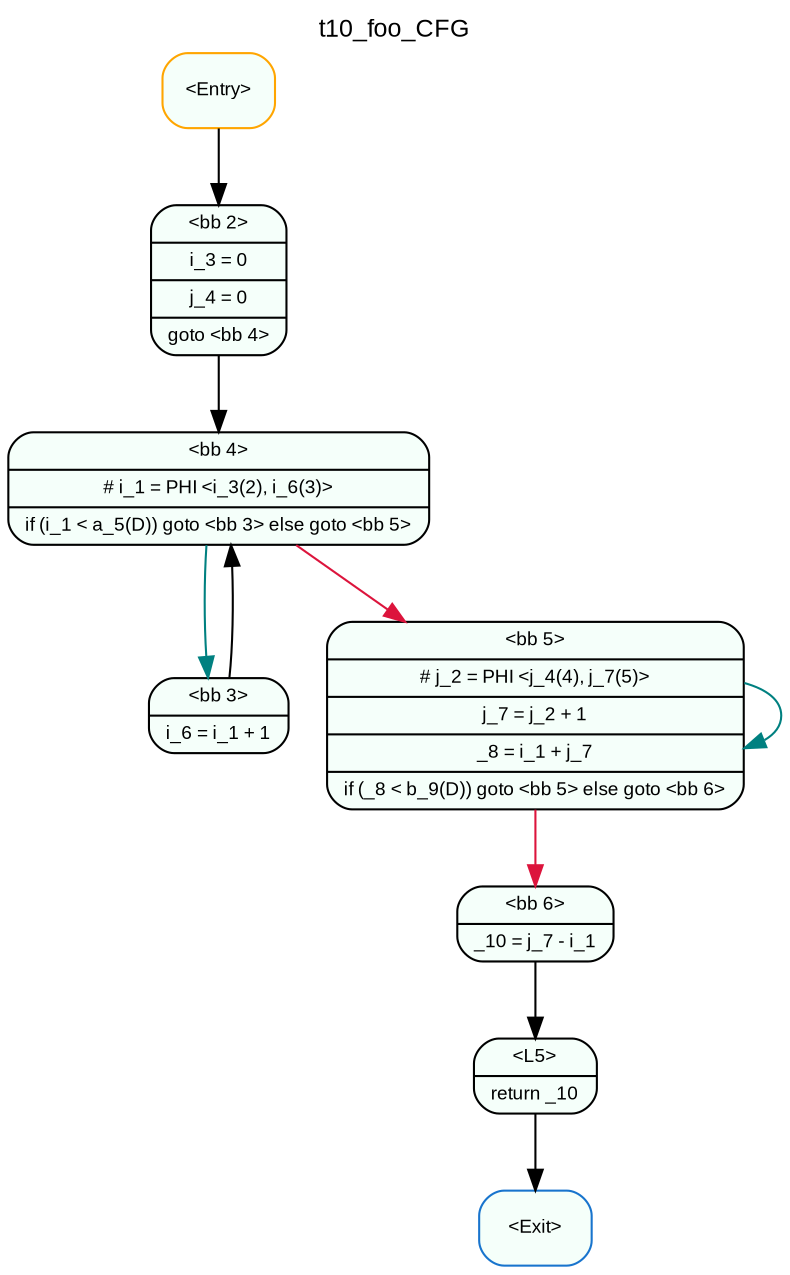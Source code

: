 digraph t10_foo_CFG { 
	label=t10_foo_CFG
	center=true
	labelloc=top
	fontname=Arial
	fontsize=12
	edge[fontname=Arial, fontsize=10]
	node[fontname=Arial, fontsize=9]

		Node_0 -> Node_1 [color=black]
		Node_1 -> Node_2 [color=black]
		Node_2 -> Node_3 [color=teal]
		Node_3 -> Node_2 [color=black]
		Node_2 -> Node_4 [color=crimson]
		Node_4 -> Node_4 [color=teal]
		Node_4 -> Node_5 [color=crimson]
		Node_5 -> Node_6 [color=black]
		Node_6 -> Node_7 [color=black]

	Node_1 [fillcolor=mintcream, color=black, shape=Mrecord, style=filled, label="{ \<bb 2\>|i_3 = 0|j_4 = 0|goto \<bb 4\> }"]
	Node_4 [fillcolor=mintcream, color=black, shape=Mrecord, style=filled, label="{ \<bb 5\>|# j_2 = PHI \<j_4(4), j_7(5)\>|j_7 = j_2 + 1|_8 = i_1 + j_7|if (_8 \< b_9(D)) goto \<bb 5\> else goto \<bb 6\> }"]
	Node_3 [fillcolor=mintcream, color=black, shape=Mrecord, style=filled, label="{ \<bb 3\>|i_6 = i_1 + 1 }"]
	Node_2 [fillcolor=mintcream, color=black, shape=Mrecord, style=filled, label="{ \<bb 4\>|# i_1 = PHI \<i_3(2), i_6(3)\>|if (i_1 \< a_5(D)) goto \<bb 3\> else goto \<bb 5\> }"]
	Node_7 [fillcolor=mintcream, color=dodgerblue3, shape=Mrecord, style=filled, label="{ \<Exit\> }"]
	Node_0 [fillcolor=mintcream, color=orange, shape=Mrecord, style=filled, label="{ \<Entry\> }"]
	Node_6 [fillcolor=mintcream, color=black, shape=Mrecord, style=filled, label="{ \<L5\>|return _10 }"]
	Node_5 [fillcolor=mintcream, color=black, shape=Mrecord, style=filled, label="{ \<bb 6\>|_10 = j_7 - i_1 }"]
}
